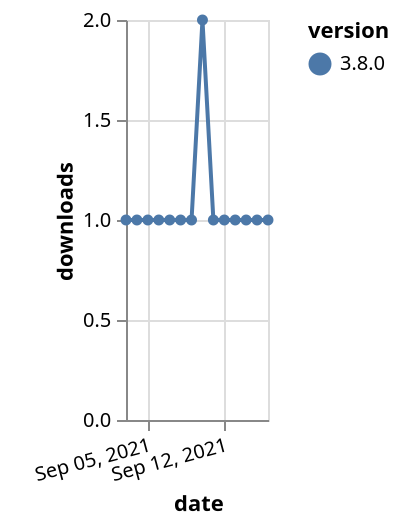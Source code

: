 {"$schema": "https://vega.github.io/schema/vega-lite/v5.json", "description": "A simple bar chart with embedded data.", "data": {"values": [{"date": "2021-09-03", "total": 214, "delta": 1, "version": "3.8.0"}, {"date": "2021-09-04", "total": 215, "delta": 1, "version": "3.8.0"}, {"date": "2021-09-05", "total": 216, "delta": 1, "version": "3.8.0"}, {"date": "2021-09-06", "total": 217, "delta": 1, "version": "3.8.0"}, {"date": "2021-09-07", "total": 218, "delta": 1, "version": "3.8.0"}, {"date": "2021-09-08", "total": 219, "delta": 1, "version": "3.8.0"}, {"date": "2021-09-09", "total": 220, "delta": 1, "version": "3.8.0"}, {"date": "2021-09-10", "total": 222, "delta": 2, "version": "3.8.0"}, {"date": "2021-09-11", "total": 223, "delta": 1, "version": "3.8.0"}, {"date": "2021-09-12", "total": 224, "delta": 1, "version": "3.8.0"}, {"date": "2021-09-13", "total": 225, "delta": 1, "version": "3.8.0"}, {"date": "2021-09-14", "total": 226, "delta": 1, "version": "3.8.0"}, {"date": "2021-09-15", "total": 227, "delta": 1, "version": "3.8.0"}, {"date": "2021-09-16", "total": 228, "delta": 1, "version": "3.8.0"}]}, "width": "container", "mark": {"type": "line", "point": {"filled": true}}, "encoding": {"x": {"field": "date", "type": "temporal", "timeUnit": "yearmonthdate", "title": "date", "axis": {"labelAngle": -15}}, "y": {"field": "delta", "type": "quantitative", "title": "downloads"}, "color": {"field": "version", "type": "nominal"}, "tooltip": {"field": "delta"}}}